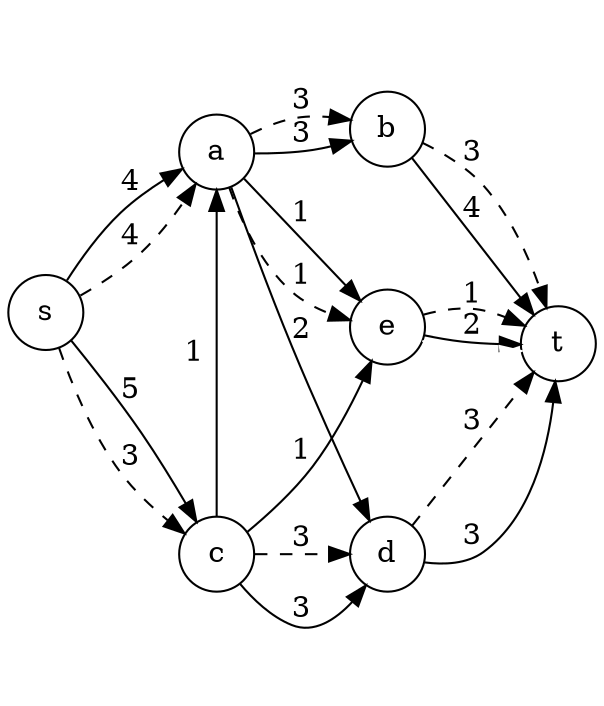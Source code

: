 digraph h {
    rankdir=LR;
    node [shape = circle];
    subgraph cluster_1 {
        a->b [ label = "3" ];
        { edge [style="dashed"];
            a->b [ label = "3" ];
        }
        color=white;
    }

    subgraph cluster_2 {
        e
        color=white;
    }

    subgraph cluster_3 {
        c->d [ label = "3" ];
        { edge [ style="dashed" ];
            c->d [ label = "3" ];
        }
        color=white;
    }
    s->a [ label = "4" ];
    { edge [style=dashed];
        s->a [ label = "4" ];
    }
    b->t [ label = "4" ];
    s->c [ label = "5" ];
    d->t [ label = "3" ];
    a->d [ label = "2" ];
    c->a [ label = "1" ];
    a->e [ label = "1" ];
    { edge [style=dashed];
        a->e [ label = "1" ];
    }
    c->e [ label = "1" ];
    e->t [ label = "2" ];

    edge [style=dashed];
    b->t [ label = "3" ];
    d->t [ label = "3" ];
    s->c [ label = "3" ];
    e->t [ color=white];
    { edge [style=dashed];
        e->t [ label = "1" ];
    }
}
